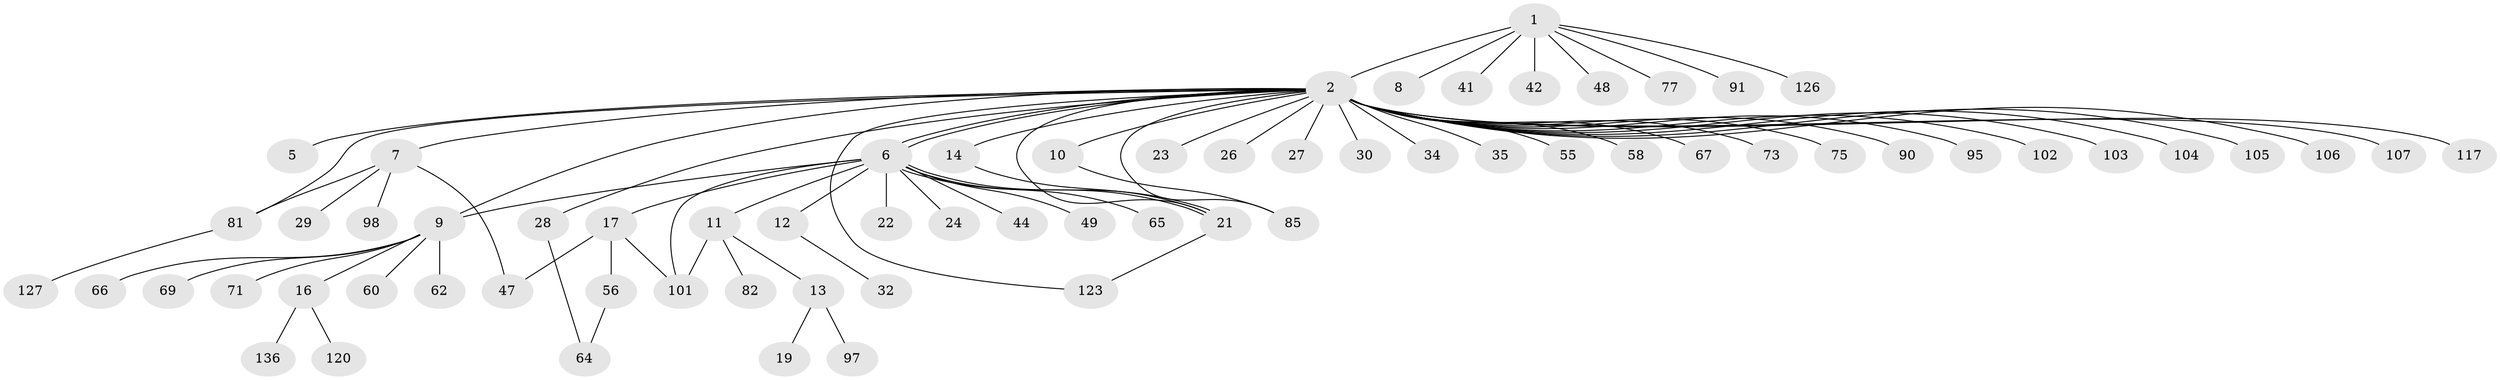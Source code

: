 // original degree distribution, {9: 0.007352941176470588, 17: 0.007352941176470588, 12: 0.007352941176470588, 3: 0.08088235294117647, 1: 0.5735294117647058, 15: 0.007352941176470588, 5: 0.022058823529411766, 13: 0.007352941176470588, 2: 0.21323529411764705, 4: 0.051470588235294115, 11: 0.007352941176470588, 6: 0.007352941176470588, 7: 0.007352941176470588}
// Generated by graph-tools (version 1.1) at 2025/14/03/09/25 04:14:41]
// undirected, 68 vertices, 79 edges
graph export_dot {
graph [start="1"]
  node [color=gray90,style=filled];
  1;
  2 [super="+3+18+15+4"];
  5;
  6;
  7;
  8;
  9 [super="+54+40+45+96+31+38+20"];
  10;
  11;
  12;
  13;
  14 [super="+86"];
  16 [super="+36"];
  17;
  19;
  21 [super="+68+115+37+52"];
  22 [super="+33"];
  23 [super="+25"];
  24 [super="+130+83+79"];
  26;
  27 [super="+113+92+72"];
  28 [super="+89"];
  29 [super="+39+110+43"];
  30;
  32;
  34;
  35;
  41;
  42;
  44;
  47 [super="+53"];
  48 [super="+116"];
  49;
  55 [super="+100"];
  56;
  58 [super="+76+87"];
  60;
  62;
  64;
  65 [super="+80"];
  66;
  67;
  69;
  71;
  73;
  75 [super="+122"];
  77 [super="+112"];
  81 [super="+119"];
  82;
  85 [super="+135"];
  90;
  91 [super="+125"];
  95;
  97;
  98;
  101 [super="+131+124"];
  102;
  103;
  104;
  105;
  106;
  107;
  117 [super="+121"];
  120;
  123 [super="+132+129"];
  126;
  127;
  136;
  1 -- 2 [weight=2];
  1 -- 8;
  1 -- 41;
  1 -- 42;
  1 -- 48;
  1 -- 77;
  1 -- 91;
  1 -- 126;
  2 -- 6 [weight=2];
  2 -- 6;
  2 -- 7;
  2 -- 9 [weight=2];
  2 -- 14;
  2 -- 55;
  2 -- 102;
  2 -- 105;
  2 -- 106;
  2 -- 117;
  2 -- 123;
  2 -- 67;
  2 -- 5;
  2 -- 103;
  2 -- 104;
  2 -- 73;
  2 -- 10;
  2 -- 85;
  2 -- 23;
  2 -- 28;
  2 -- 21;
  2 -- 34;
  2 -- 35;
  2 -- 58;
  2 -- 75;
  2 -- 107;
  2 -- 81;
  2 -- 90;
  2 -- 27;
  2 -- 30;
  2 -- 26;
  2 -- 95;
  6 -- 9;
  6 -- 11;
  6 -- 12;
  6 -- 17;
  6 -- 21;
  6 -- 21;
  6 -- 22;
  6 -- 24;
  6 -- 44;
  6 -- 49;
  6 -- 65;
  6 -- 101;
  7 -- 29;
  7 -- 47;
  7 -- 81;
  7 -- 98;
  9 -- 16;
  9 -- 66;
  9 -- 60;
  9 -- 71;
  9 -- 69;
  9 -- 62;
  10 -- 85;
  11 -- 13;
  11 -- 82;
  11 -- 101;
  12 -- 32;
  13 -- 19;
  13 -- 97;
  14 -- 21;
  16 -- 120;
  16 -- 136;
  17 -- 56;
  17 -- 101;
  17 -- 47;
  21 -- 123;
  28 -- 64;
  56 -- 64;
  81 -- 127;
}
